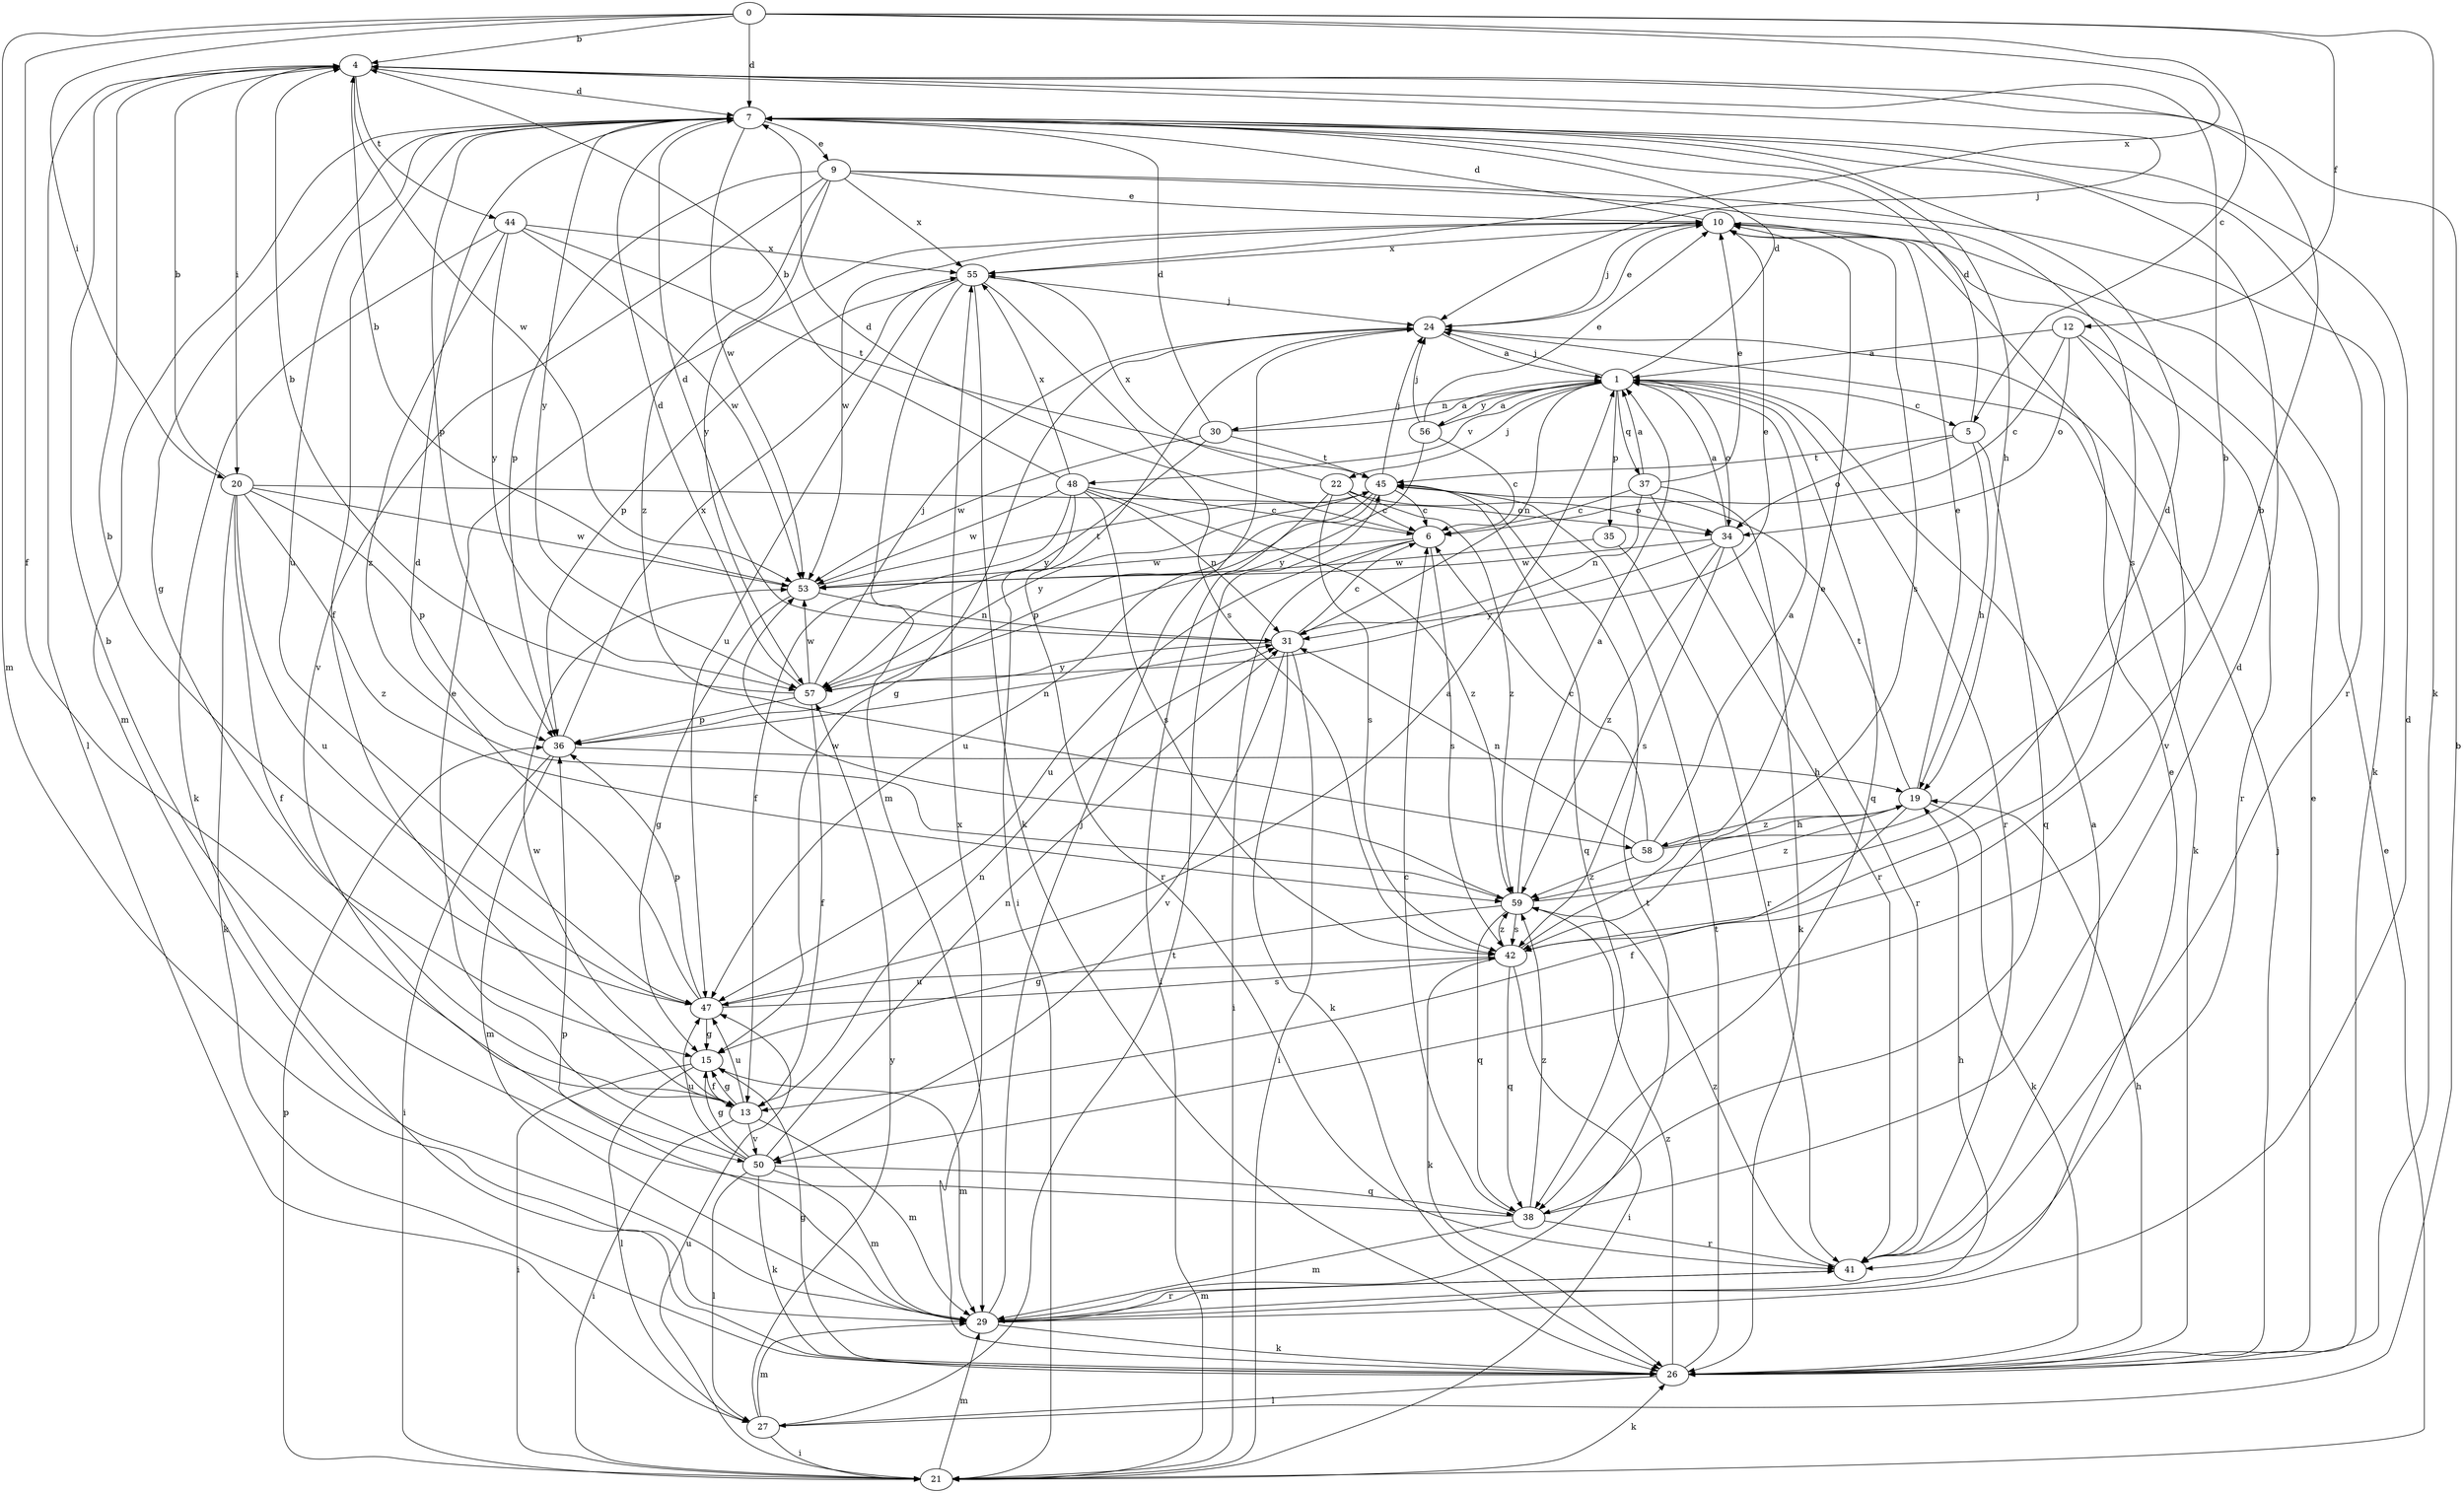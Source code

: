 strict digraph  {
0;
1;
4;
5;
6;
7;
9;
10;
12;
13;
15;
19;
20;
21;
22;
24;
26;
27;
29;
30;
31;
34;
35;
36;
37;
38;
41;
42;
44;
45;
47;
48;
50;
53;
55;
56;
57;
58;
59;
0 -> 4  [label=b];
0 -> 5  [label=c];
0 -> 7  [label=d];
0 -> 12  [label=f];
0 -> 13  [label=f];
0 -> 20  [label=i];
0 -> 26  [label=k];
0 -> 29  [label=m];
0 -> 55  [label=x];
1 -> 5  [label=c];
1 -> 7  [label=d];
1 -> 22  [label=j];
1 -> 24  [label=j];
1 -> 30  [label=n];
1 -> 31  [label=n];
1 -> 34  [label=o];
1 -> 35  [label=p];
1 -> 37  [label=q];
1 -> 38  [label=q];
1 -> 41  [label=r];
1 -> 48  [label=v];
1 -> 56  [label=y];
4 -> 7  [label=d];
4 -> 20  [label=i];
4 -> 24  [label=j];
4 -> 27  [label=l];
4 -> 44  [label=t];
4 -> 53  [label=w];
5 -> 7  [label=d];
5 -> 19  [label=h];
5 -> 34  [label=o];
5 -> 38  [label=q];
5 -> 45  [label=t];
6 -> 7  [label=d];
6 -> 21  [label=i];
6 -> 42  [label=s];
6 -> 47  [label=u];
6 -> 53  [label=w];
7 -> 9  [label=e];
7 -> 13  [label=f];
7 -> 15  [label=g];
7 -> 19  [label=h];
7 -> 29  [label=m];
7 -> 36  [label=p];
7 -> 41  [label=r];
7 -> 47  [label=u];
7 -> 53  [label=w];
7 -> 57  [label=y];
9 -> 10  [label=e];
9 -> 26  [label=k];
9 -> 36  [label=p];
9 -> 42  [label=s];
9 -> 50  [label=v];
9 -> 55  [label=x];
9 -> 57  [label=y];
9 -> 58  [label=z];
10 -> 7  [label=d];
10 -> 24  [label=j];
10 -> 42  [label=s];
10 -> 53  [label=w];
10 -> 55  [label=x];
12 -> 1  [label=a];
12 -> 6  [label=c];
12 -> 34  [label=o];
12 -> 41  [label=r];
12 -> 50  [label=v];
13 -> 15  [label=g];
13 -> 21  [label=i];
13 -> 29  [label=m];
13 -> 31  [label=n];
13 -> 47  [label=u];
13 -> 50  [label=v];
13 -> 53  [label=w];
15 -> 13  [label=f];
15 -> 21  [label=i];
15 -> 27  [label=l];
15 -> 29  [label=m];
19 -> 10  [label=e];
19 -> 13  [label=f];
19 -> 26  [label=k];
19 -> 45  [label=t];
19 -> 58  [label=z];
19 -> 59  [label=z];
20 -> 4  [label=b];
20 -> 13  [label=f];
20 -> 26  [label=k];
20 -> 34  [label=o];
20 -> 36  [label=p];
20 -> 47  [label=u];
20 -> 53  [label=w];
20 -> 59  [label=z];
21 -> 10  [label=e];
21 -> 26  [label=k];
21 -> 29  [label=m];
21 -> 36  [label=p];
21 -> 47  [label=u];
22 -> 6  [label=c];
22 -> 21  [label=i];
22 -> 34  [label=o];
22 -> 42  [label=s];
22 -> 55  [label=x];
22 -> 59  [label=z];
24 -> 1  [label=a];
24 -> 10  [label=e];
24 -> 15  [label=g];
24 -> 21  [label=i];
24 -> 26  [label=k];
26 -> 10  [label=e];
26 -> 15  [label=g];
26 -> 19  [label=h];
26 -> 24  [label=j];
26 -> 27  [label=l];
26 -> 45  [label=t];
26 -> 55  [label=x];
26 -> 59  [label=z];
27 -> 4  [label=b];
27 -> 21  [label=i];
27 -> 29  [label=m];
27 -> 45  [label=t];
27 -> 57  [label=y];
29 -> 7  [label=d];
29 -> 10  [label=e];
29 -> 19  [label=h];
29 -> 24  [label=j];
29 -> 26  [label=k];
29 -> 36  [label=p];
29 -> 41  [label=r];
29 -> 45  [label=t];
30 -> 1  [label=a];
30 -> 7  [label=d];
30 -> 45  [label=t];
30 -> 53  [label=w];
30 -> 57  [label=y];
31 -> 6  [label=c];
31 -> 7  [label=d];
31 -> 10  [label=e];
31 -> 21  [label=i];
31 -> 26  [label=k];
31 -> 50  [label=v];
31 -> 57  [label=y];
34 -> 1  [label=a];
34 -> 41  [label=r];
34 -> 42  [label=s];
34 -> 53  [label=w];
34 -> 57  [label=y];
34 -> 59  [label=z];
35 -> 41  [label=r];
35 -> 53  [label=w];
36 -> 19  [label=h];
36 -> 21  [label=i];
36 -> 29  [label=m];
36 -> 31  [label=n];
36 -> 55  [label=x];
37 -> 1  [label=a];
37 -> 6  [label=c];
37 -> 10  [label=e];
37 -> 26  [label=k];
37 -> 31  [label=n];
37 -> 41  [label=r];
38 -> 4  [label=b];
38 -> 6  [label=c];
38 -> 7  [label=d];
38 -> 29  [label=m];
38 -> 41  [label=r];
38 -> 59  [label=z];
41 -> 1  [label=a];
41 -> 29  [label=m];
41 -> 59  [label=z];
42 -> 4  [label=b];
42 -> 10  [label=e];
42 -> 21  [label=i];
42 -> 26  [label=k];
42 -> 38  [label=q];
42 -> 47  [label=u];
42 -> 59  [label=z];
44 -> 26  [label=k];
44 -> 45  [label=t];
44 -> 53  [label=w];
44 -> 55  [label=x];
44 -> 57  [label=y];
44 -> 59  [label=z];
45 -> 6  [label=c];
45 -> 24  [label=j];
45 -> 36  [label=p];
45 -> 38  [label=q];
45 -> 47  [label=u];
45 -> 57  [label=y];
47 -> 1  [label=a];
47 -> 4  [label=b];
47 -> 7  [label=d];
47 -> 15  [label=g];
47 -> 36  [label=p];
47 -> 42  [label=s];
48 -> 4  [label=b];
48 -> 6  [label=c];
48 -> 13  [label=f];
48 -> 31  [label=n];
48 -> 41  [label=r];
48 -> 42  [label=s];
48 -> 53  [label=w];
48 -> 55  [label=x];
48 -> 59  [label=z];
50 -> 10  [label=e];
50 -> 15  [label=g];
50 -> 26  [label=k];
50 -> 27  [label=l];
50 -> 29  [label=m];
50 -> 31  [label=n];
50 -> 38  [label=q];
50 -> 47  [label=u];
53 -> 4  [label=b];
53 -> 15  [label=g];
53 -> 31  [label=n];
53 -> 45  [label=t];
55 -> 24  [label=j];
55 -> 26  [label=k];
55 -> 29  [label=m];
55 -> 36  [label=p];
55 -> 42  [label=s];
55 -> 47  [label=u];
56 -> 1  [label=a];
56 -> 6  [label=c];
56 -> 10  [label=e];
56 -> 24  [label=j];
56 -> 57  [label=y];
57 -> 4  [label=b];
57 -> 7  [label=d];
57 -> 13  [label=f];
57 -> 24  [label=j];
57 -> 36  [label=p];
57 -> 53  [label=w];
58 -> 1  [label=a];
58 -> 4  [label=b];
58 -> 6  [label=c];
58 -> 19  [label=h];
58 -> 31  [label=n];
58 -> 59  [label=z];
59 -> 1  [label=a];
59 -> 7  [label=d];
59 -> 15  [label=g];
59 -> 38  [label=q];
59 -> 42  [label=s];
59 -> 53  [label=w];
}
